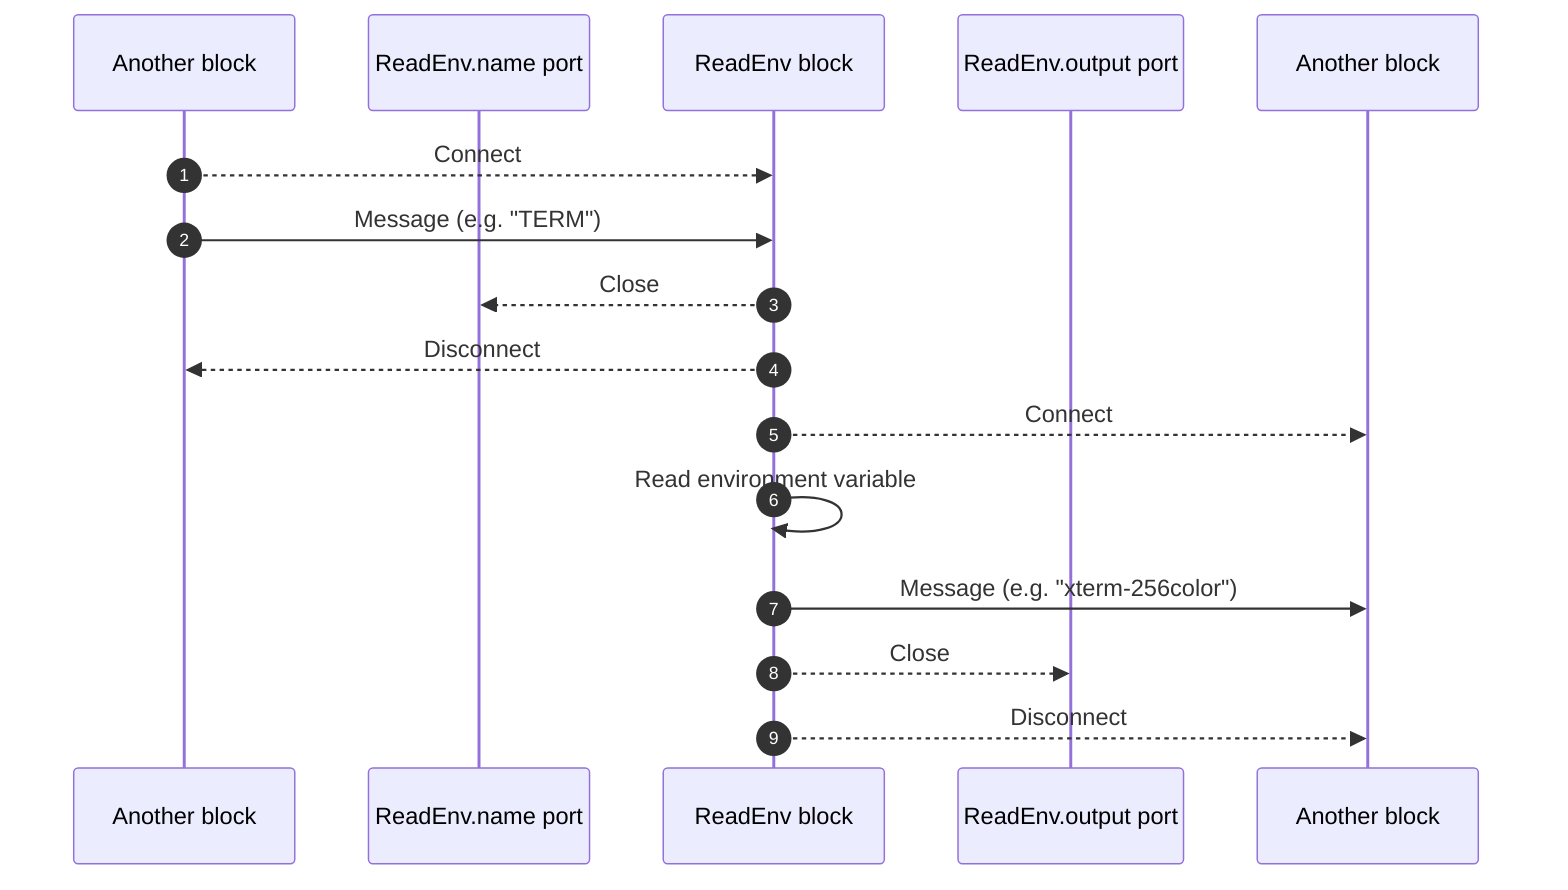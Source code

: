 sequenceDiagram
    autonumber
    participant BlockA as Another block
    participant ReadEnv.name as ReadEnv.name port
    participant ReadEnv as ReadEnv block
    participant ReadEnv.output as ReadEnv.output port
    participant BlockB as Another block

    BlockA-->>ReadEnv: Connect

    BlockA->>ReadEnv: Message (e.g. "TERM")
    ReadEnv-->>ReadEnv.name: Close
    ReadEnv-->>BlockA: Disconnect
    ReadEnv-->>BlockB: Connect

    ReadEnv->>ReadEnv: Read environment variable
    ReadEnv->>BlockB: Message (e.g. "xterm-256color")

    ReadEnv-->>ReadEnv.output: Close
    ReadEnv-->>BlockB: Disconnect